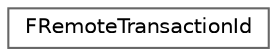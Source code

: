 digraph "Graphical Class Hierarchy"
{
 // INTERACTIVE_SVG=YES
 // LATEX_PDF_SIZE
  bgcolor="transparent";
  edge [fontname=Helvetica,fontsize=10,labelfontname=Helvetica,labelfontsize=10];
  node [fontname=Helvetica,fontsize=10,shape=box,height=0.2,width=0.4];
  rankdir="LR";
  Node0 [id="Node000000",label="FRemoteTransactionId",height=0.2,width=0.4,color="grey40", fillcolor="white", style="filled",URL="$dc/d20/structFRemoteTransactionId.html",tooltip=" "];
}
